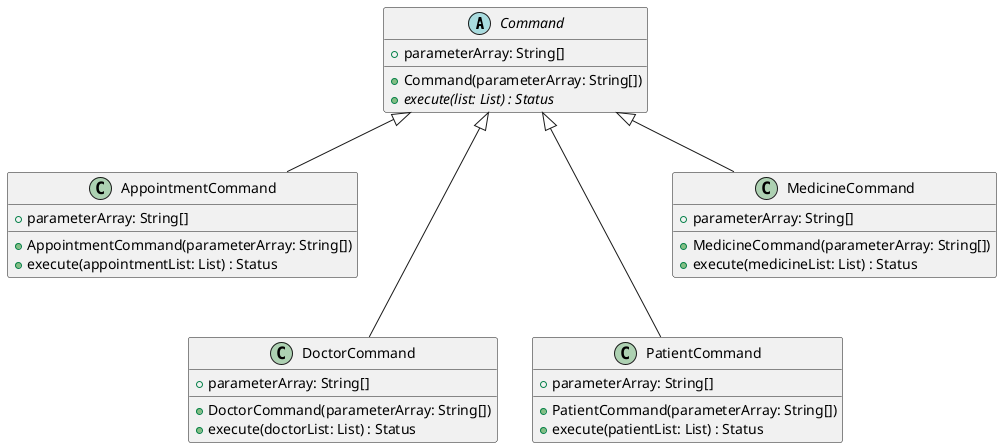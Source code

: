 @startuml
'https://plantuml.com/class-diagram

abstract class Command {
    +parameterArray: String[]
    +Command(parameterArray: String[])
    +{abstract} execute(list: List) : Status
}

Command <|-- AppointmentCommand
class AppointmentCommand {
    +parameterArray: String[]
    +AppointmentCommand(parameterArray: String[])
    +execute(appointmentList: List) : Status
}

Command <|--- DoctorCommand
class DoctorCommand {
    +parameterArray: String[]
    +DoctorCommand(parameterArray: String[])
    +execute(doctorList: List) : Status
}

Command <|--- PatientCommand
class PatientCommand {
    +parameterArray: String[]
    +PatientCommand(parameterArray: String[])
    +execute(patientList: List) : Status
}

Command <|-- MedicineCommand
class MedicineCommand {
    +parameterArray: String[]
    +MedicineCommand(parameterArray: String[])
    +execute(medicineList: List) : Status
}

@enduml
